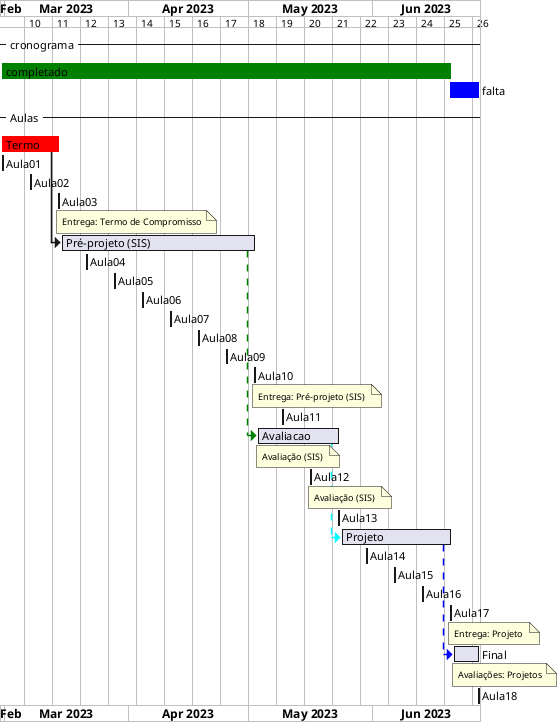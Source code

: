 @startgantt cronograma_SIS

/'TODO: tentar usar variáveis do sistema: https://blog.jdriven.com/2017/01/plantuml-pleasantness-using-current-date/  '/
/'atualizar'/
!$dataInicio = "	2023-02-28	"
!$dataFim  = "	2023-06-27	"
!$Aula01 = $dataInicio		
!$Aula02 = "	2023-03-07	"
!$Aula03 = "	2023-03-14	"
!$Aula04 = "	2023-03-21	"
!$Aula05 = "	2023-03-28	"
!$Aula06 = "	2023-04-04	"
!$Aula07 = "	2023-04-11	"
!$Aula08 = "	2023-04-18	"
!$Aula09 = "	2023-04-25	"
!$Aula10 = "	2023-05-02	"
!$Aula11 = "	2023-05-09	"
!$Aula12 = "	2023-05-16	"
!$Aula13 = "	2023-05-23	"
!$Aula14 = "	2023-05-30	"
!$Aula15 = "	2023-06-06	"
!$Aula16 = "	2023-06-13	"
!$Aula17 = "	2023-06-20	"
!$Aula18 = "	2023-06-27	"
!$Aula18 = $dataFim		
!$dataAtual  = $Aula17
/'atualizar'/

ganttscale weekly

Project starts $dataInicio

-- cronograma -- 
[completado] is colored in green
[completado] starts $dataInicio and ends $dataAtual
[falta] starts $dataAtual and ends $dataFim
[falta] is colored in blue

-- Aulas -- 
[Termo] is colored in Red
[Termo]  starts $Aula01 and ends $Aula03
[Aula01] starts $Aula01 and ends $Aula01
[Aula02] starts $Aula02 and ends $Aula02
[Aula03] starts $Aula03 and ends $Aula03
note bottom
Entrega: Termo de Compromisso
end note
[Pré-projeto (SIS)] starts at [Termo]'s end
[Pré-projeto (SIS)] ends $Aula10
[Aula04] starts $Aula04 and ends $Aula04
[Aula05] starts $Aula05 and ends $Aula05
[Aula06] starts $Aula06 and ends $Aula06
[Aula07] starts $Aula07 and ends $Aula07
[Aula08] starts $Aula08 and ends $Aula08
[Aula09] starts $Aula09 and ends $Aula09
[Aula10] starts $Aula10 and ends $Aula10
note bottom
Entrega: Pré-projeto (SIS) 
end note
[Aula11] starts $Aula11 and ends $Aula11
[Avaliacao] starts at [Pré-projeto (SIS)]'s end with green dashed link
[Avaliacao] ends $Aula13
note bottom
Avaliação (SIS) 
end note
[Aula12] starts $Aula12 and ends $Aula12
note bottom
Avaliação (SIS) 
end note
[Aula13] starts $Aula13 and ends $Aula13
[Projeto] starts at [Avaliacao]'s end with cyan dashed link
[Projeto] ends $Aula17
[Aula14] starts $Aula14 and ends $Aula14
[Aula15] starts $Aula15 and ends $Aula15
[Aula16] starts $Aula16 and ends $Aula16
[Aula17] starts $Aula17 and ends $Aula17
note bottom
Entrega: Projeto 
end note
[Final] starts at [Projeto]'s end with blue dashed link
[Final] ends $Aula18
note bottom
Avaliações: Projetos
end note
[Aula18] starts $Aula18 and ends $Aula18

@endgantt